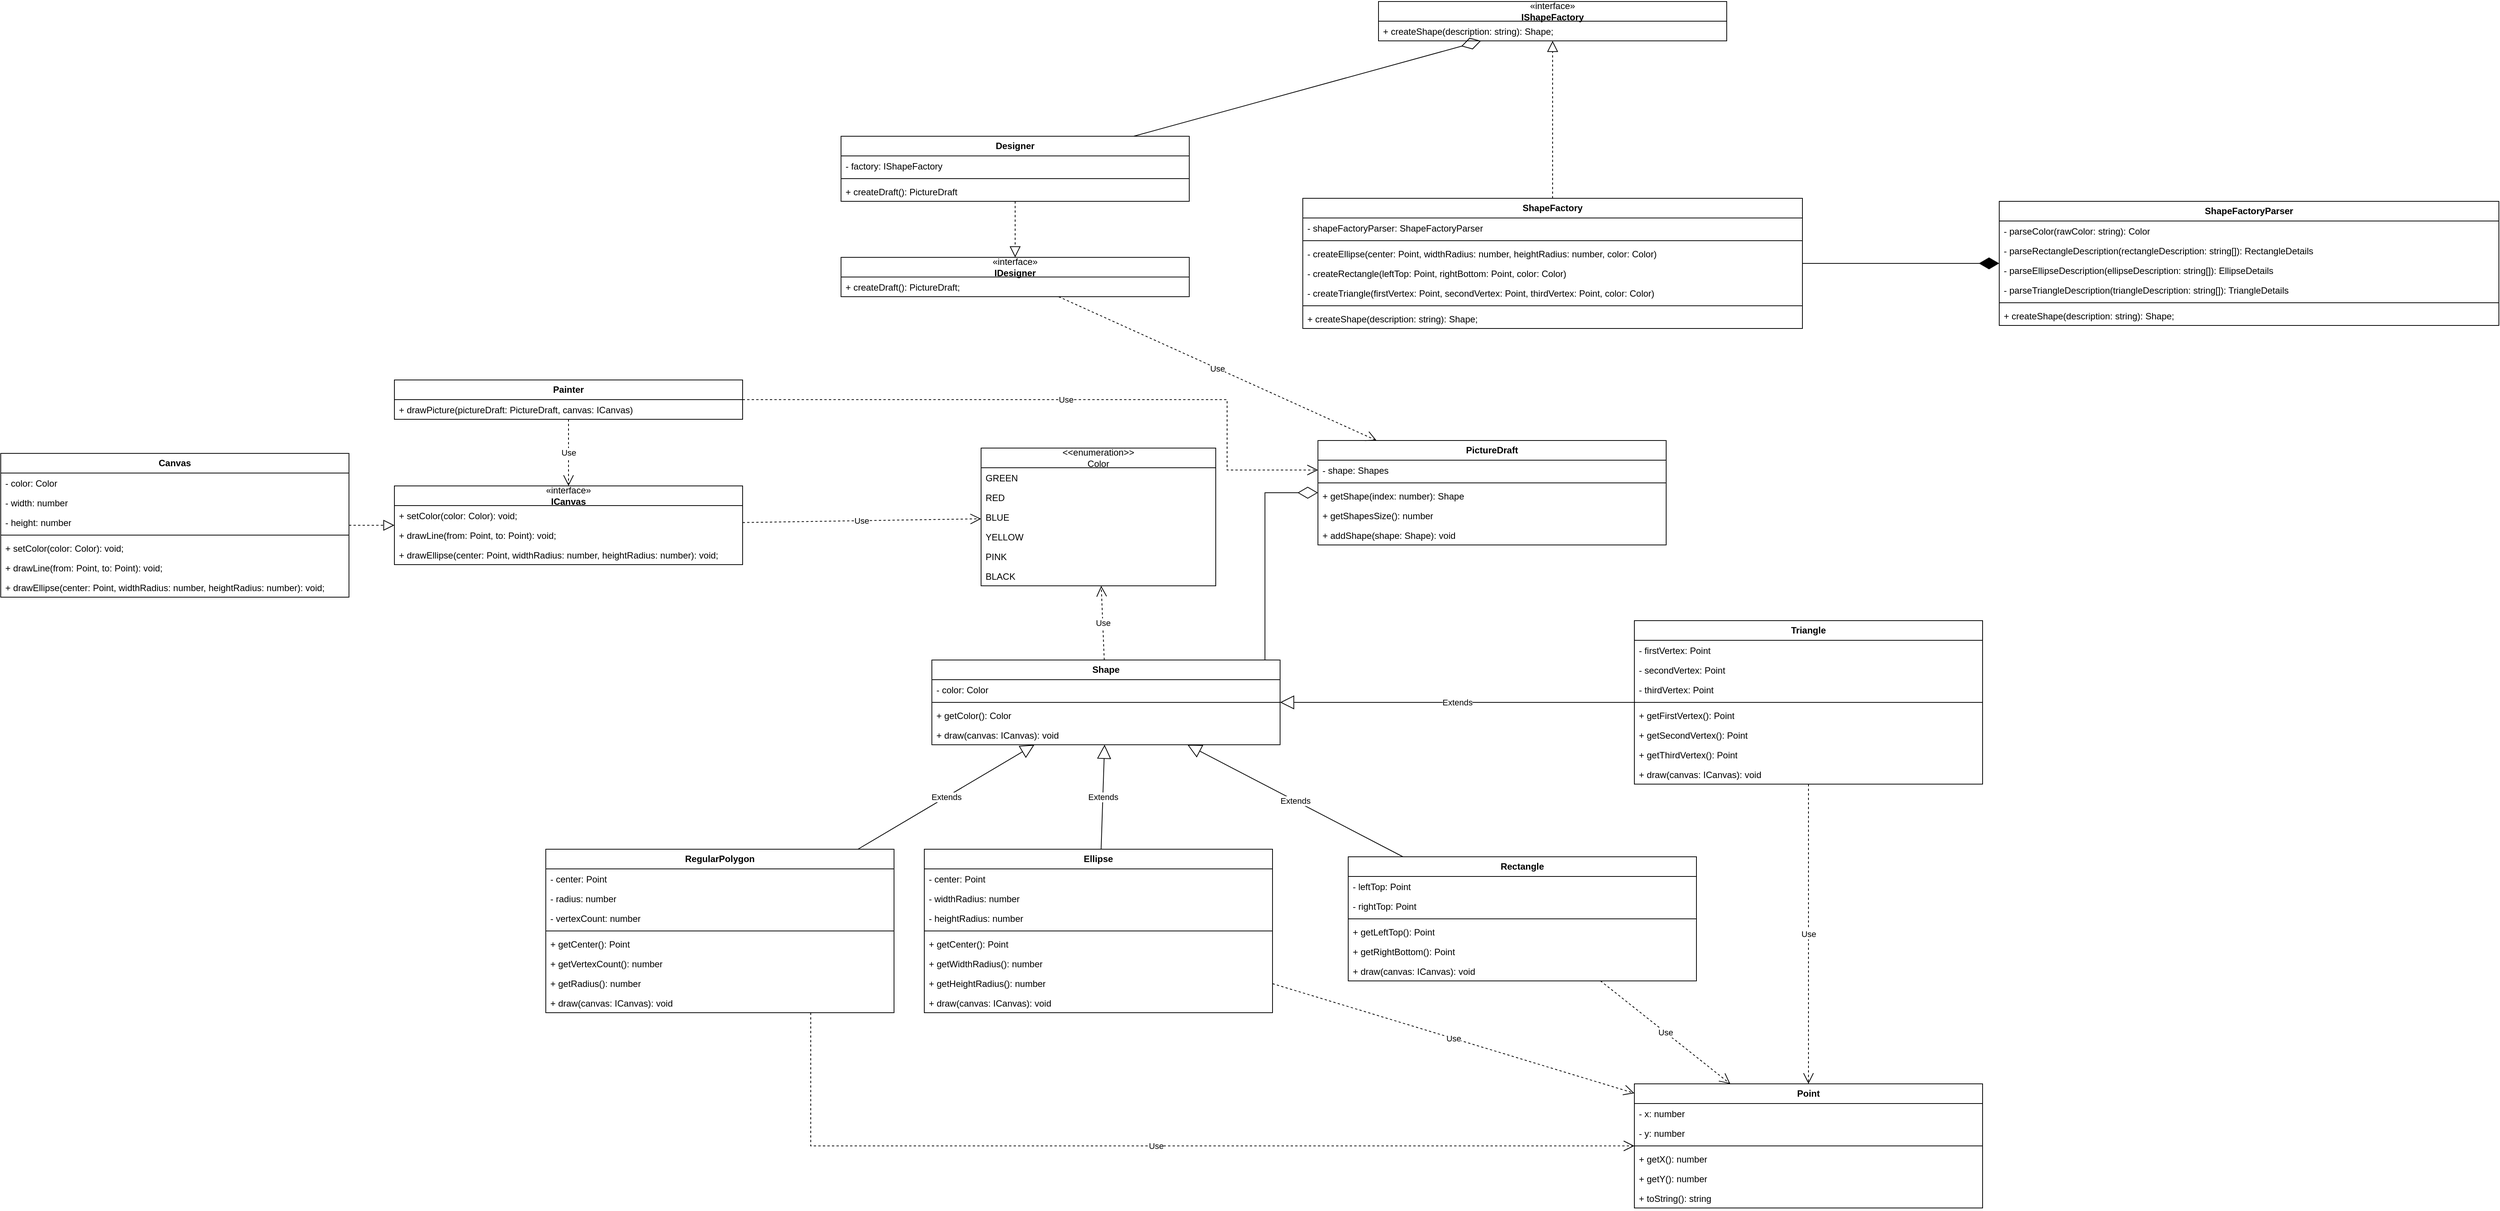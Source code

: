 <mxfile version="22.0.0" type="device">
  <diagram name="Страница — 1" id="6XFKwkACfP0nsWc-dOnw">
    <mxGraphModel dx="4412" dy="3079" grid="1" gridSize="10" guides="1" tooltips="1" connect="1" arrows="1" fold="1" page="1" pageScale="1" pageWidth="827" pageHeight="1169" math="0" shadow="0">
      <root>
        <mxCell id="0" />
        <mxCell id="1" parent="0" />
        <mxCell id="WMNkP3nJ095oJ-5lahyN-6" value="«interface»&lt;br style=&quot;border-color: var(--border-color);&quot;&gt;&lt;b&gt;ICanvas&lt;/b&gt;" style="swimlane;fontStyle=0;childLayout=stackLayout;horizontal=1;startSize=26;fillColor=none;horizontalStack=0;resizeParent=1;resizeParentMax=0;resizeLast=0;collapsible=1;marginBottom=0;whiteSpace=wrap;html=1;" vertex="1" parent="1">
          <mxGeometry x="200" y="330" width="460" height="104" as="geometry" />
        </mxCell>
        <mxCell id="WMNkP3nJ095oJ-5lahyN-7" value="+ setColor(color: Color): void;" style="text;strokeColor=none;fillColor=none;align=left;verticalAlign=top;spacingLeft=4;spacingRight=4;overflow=hidden;rotatable=0;points=[[0,0.5],[1,0.5]];portConstraint=eastwest;whiteSpace=wrap;html=1;" vertex="1" parent="WMNkP3nJ095oJ-5lahyN-6">
          <mxGeometry y="26" width="460" height="26" as="geometry" />
        </mxCell>
        <mxCell id="WMNkP3nJ095oJ-5lahyN-8" value="+ drawLine(from: Point, to: Point): void;" style="text;strokeColor=none;fillColor=none;align=left;verticalAlign=top;spacingLeft=4;spacingRight=4;overflow=hidden;rotatable=0;points=[[0,0.5],[1,0.5]];portConstraint=eastwest;whiteSpace=wrap;html=1;" vertex="1" parent="WMNkP3nJ095oJ-5lahyN-6">
          <mxGeometry y="52" width="460" height="26" as="geometry" />
        </mxCell>
        <mxCell id="WMNkP3nJ095oJ-5lahyN-9" value="+ drawEllipse(center: Point, widthRadius: number, heightRadius: number): void;" style="text;strokeColor=none;fillColor=none;align=left;verticalAlign=top;spacingLeft=4;spacingRight=4;overflow=hidden;rotatable=0;points=[[0,0.5],[1,0.5]];portConstraint=eastwest;whiteSpace=wrap;html=1;" vertex="1" parent="WMNkP3nJ095oJ-5lahyN-6">
          <mxGeometry y="78" width="460" height="26" as="geometry" />
        </mxCell>
        <mxCell id="WMNkP3nJ095oJ-5lahyN-10" value="&lt;b&gt;Canvas&lt;/b&gt;" style="swimlane;fontStyle=0;childLayout=stackLayout;horizontal=1;startSize=26;fillColor=none;horizontalStack=0;resizeParent=1;resizeParentMax=0;resizeLast=0;collapsible=1;marginBottom=0;whiteSpace=wrap;html=1;" vertex="1" parent="1">
          <mxGeometry x="-320" y="287" width="460" height="190" as="geometry" />
        </mxCell>
        <mxCell id="WMNkP3nJ095oJ-5lahyN-11" value="- color: Color" style="text;strokeColor=none;fillColor=none;align=left;verticalAlign=top;spacingLeft=4;spacingRight=4;overflow=hidden;rotatable=0;points=[[0,0.5],[1,0.5]];portConstraint=eastwest;whiteSpace=wrap;html=1;" vertex="1" parent="WMNkP3nJ095oJ-5lahyN-10">
          <mxGeometry y="26" width="460" height="26" as="geometry" />
        </mxCell>
        <mxCell id="WMNkP3nJ095oJ-5lahyN-14" value="- width: number" style="text;strokeColor=none;fillColor=none;align=left;verticalAlign=top;spacingLeft=4;spacingRight=4;overflow=hidden;rotatable=0;points=[[0,0.5],[1,0.5]];portConstraint=eastwest;whiteSpace=wrap;html=1;" vertex="1" parent="WMNkP3nJ095oJ-5lahyN-10">
          <mxGeometry y="52" width="460" height="26" as="geometry" />
        </mxCell>
        <mxCell id="WMNkP3nJ095oJ-5lahyN-15" value="- height: number" style="text;strokeColor=none;fillColor=none;align=left;verticalAlign=top;spacingLeft=4;spacingRight=4;overflow=hidden;rotatable=0;points=[[0,0.5],[1,0.5]];portConstraint=eastwest;whiteSpace=wrap;html=1;" vertex="1" parent="WMNkP3nJ095oJ-5lahyN-10">
          <mxGeometry y="78" width="460" height="26" as="geometry" />
        </mxCell>
        <mxCell id="WMNkP3nJ095oJ-5lahyN-20" value="" style="line;strokeWidth=1;fillColor=none;align=left;verticalAlign=middle;spacingTop=-1;spacingLeft=3;spacingRight=3;rotatable=0;labelPosition=right;points=[];portConstraint=eastwest;strokeColor=inherit;" vertex="1" parent="WMNkP3nJ095oJ-5lahyN-10">
          <mxGeometry y="104" width="460" height="8" as="geometry" />
        </mxCell>
        <mxCell id="WMNkP3nJ095oJ-5lahyN-17" value="+ setColor(color: Color): void;" style="text;strokeColor=none;fillColor=none;align=left;verticalAlign=top;spacingLeft=4;spacingRight=4;overflow=hidden;rotatable=0;points=[[0,0.5],[1,0.5]];portConstraint=eastwest;whiteSpace=wrap;html=1;" vertex="1" parent="WMNkP3nJ095oJ-5lahyN-10">
          <mxGeometry y="112" width="460" height="26" as="geometry" />
        </mxCell>
        <mxCell id="WMNkP3nJ095oJ-5lahyN-18" value="+ drawLine(from: Point, to: Point): void;" style="text;strokeColor=none;fillColor=none;align=left;verticalAlign=top;spacingLeft=4;spacingRight=4;overflow=hidden;rotatable=0;points=[[0,0.5],[1,0.5]];portConstraint=eastwest;whiteSpace=wrap;html=1;" vertex="1" parent="WMNkP3nJ095oJ-5lahyN-10">
          <mxGeometry y="138" width="460" height="26" as="geometry" />
        </mxCell>
        <mxCell id="WMNkP3nJ095oJ-5lahyN-19" value="+ drawEllipse(center: Point, widthRadius: number, heightRadius: number): void;" style="text;strokeColor=none;fillColor=none;align=left;verticalAlign=top;spacingLeft=4;spacingRight=4;overflow=hidden;rotatable=0;points=[[0,0.5],[1,0.5]];portConstraint=eastwest;whiteSpace=wrap;html=1;" vertex="1" parent="WMNkP3nJ095oJ-5lahyN-10">
          <mxGeometry y="164" width="460" height="26" as="geometry" />
        </mxCell>
        <mxCell id="WMNkP3nJ095oJ-5lahyN-16" value="" style="endArrow=block;dashed=1;endFill=0;endSize=12;html=1;rounded=0;" edge="1" parent="1" source="WMNkP3nJ095oJ-5lahyN-10" target="WMNkP3nJ095oJ-5lahyN-6">
          <mxGeometry width="160" relative="1" as="geometry">
            <mxPoint x="330" y="350" as="sourcePoint" />
            <mxPoint x="490" y="350" as="targetPoint" />
          </mxGeometry>
        </mxCell>
        <mxCell id="WMNkP3nJ095oJ-5lahyN-21" value="&lt;b&gt;Point&lt;/b&gt;" style="swimlane;fontStyle=0;childLayout=stackLayout;horizontal=1;startSize=26;fillColor=none;horizontalStack=0;resizeParent=1;resizeParentMax=0;resizeLast=0;collapsible=1;marginBottom=0;whiteSpace=wrap;html=1;" vertex="1" parent="1">
          <mxGeometry x="1838" y="1120" width="460" height="164" as="geometry" />
        </mxCell>
        <mxCell id="WMNkP3nJ095oJ-5lahyN-22" value="- x: number" style="text;strokeColor=none;fillColor=none;align=left;verticalAlign=top;spacingLeft=4;spacingRight=4;overflow=hidden;rotatable=0;points=[[0,0.5],[1,0.5]];portConstraint=eastwest;whiteSpace=wrap;html=1;" vertex="1" parent="WMNkP3nJ095oJ-5lahyN-21">
          <mxGeometry y="26" width="460" height="26" as="geometry" />
        </mxCell>
        <mxCell id="WMNkP3nJ095oJ-5lahyN-23" value="- y: number" style="text;strokeColor=none;fillColor=none;align=left;verticalAlign=top;spacingLeft=4;spacingRight=4;overflow=hidden;rotatable=0;points=[[0,0.5],[1,0.5]];portConstraint=eastwest;whiteSpace=wrap;html=1;" vertex="1" parent="WMNkP3nJ095oJ-5lahyN-21">
          <mxGeometry y="52" width="460" height="26" as="geometry" />
        </mxCell>
        <mxCell id="WMNkP3nJ095oJ-5lahyN-27" value="" style="line;strokeWidth=1;fillColor=none;align=left;verticalAlign=middle;spacingTop=-1;spacingLeft=3;spacingRight=3;rotatable=0;labelPosition=right;points=[];portConstraint=eastwest;strokeColor=inherit;" vertex="1" parent="WMNkP3nJ095oJ-5lahyN-21">
          <mxGeometry y="78" width="460" height="8" as="geometry" />
        </mxCell>
        <mxCell id="WMNkP3nJ095oJ-5lahyN-24" value="+ getX(): number" style="text;strokeColor=none;fillColor=none;align=left;verticalAlign=top;spacingLeft=4;spacingRight=4;overflow=hidden;rotatable=0;points=[[0,0.5],[1,0.5]];portConstraint=eastwest;whiteSpace=wrap;html=1;" vertex="1" parent="WMNkP3nJ095oJ-5lahyN-21">
          <mxGeometry y="86" width="460" height="26" as="geometry" />
        </mxCell>
        <mxCell id="WMNkP3nJ095oJ-5lahyN-25" value="+ getY(): number" style="text;strokeColor=none;fillColor=none;align=left;verticalAlign=top;spacingLeft=4;spacingRight=4;overflow=hidden;rotatable=0;points=[[0,0.5],[1,0.5]];portConstraint=eastwest;whiteSpace=wrap;html=1;" vertex="1" parent="WMNkP3nJ095oJ-5lahyN-21">
          <mxGeometry y="112" width="460" height="26" as="geometry" />
        </mxCell>
        <mxCell id="WMNkP3nJ095oJ-5lahyN-26" value="+ toString(): string" style="text;strokeColor=none;fillColor=none;align=left;verticalAlign=top;spacingLeft=4;spacingRight=4;overflow=hidden;rotatable=0;points=[[0,0.5],[1,0.5]];portConstraint=eastwest;whiteSpace=wrap;html=1;" vertex="1" parent="WMNkP3nJ095oJ-5lahyN-21">
          <mxGeometry y="138" width="460" height="26" as="geometry" />
        </mxCell>
        <mxCell id="WMNkP3nJ095oJ-5lahyN-28" value="&lt;b&gt;Shape&lt;/b&gt;" style="swimlane;fontStyle=0;childLayout=stackLayout;horizontal=1;startSize=26;fillColor=none;horizontalStack=0;resizeParent=1;resizeParentMax=0;resizeLast=0;collapsible=1;marginBottom=0;whiteSpace=wrap;html=1;" vertex="1" parent="1">
          <mxGeometry x="910" y="560" width="460" height="112" as="geometry" />
        </mxCell>
        <mxCell id="WMNkP3nJ095oJ-5lahyN-29" value="- color: Color" style="text;strokeColor=none;fillColor=none;align=left;verticalAlign=top;spacingLeft=4;spacingRight=4;overflow=hidden;rotatable=0;points=[[0,0.5],[1,0.5]];portConstraint=eastwest;whiteSpace=wrap;html=1;" vertex="1" parent="WMNkP3nJ095oJ-5lahyN-28">
          <mxGeometry y="26" width="460" height="26" as="geometry" />
        </mxCell>
        <mxCell id="WMNkP3nJ095oJ-5lahyN-31" value="" style="line;strokeWidth=1;fillColor=none;align=left;verticalAlign=middle;spacingTop=-1;spacingLeft=3;spacingRight=3;rotatable=0;labelPosition=right;points=[];portConstraint=eastwest;strokeColor=inherit;" vertex="1" parent="WMNkP3nJ095oJ-5lahyN-28">
          <mxGeometry y="52" width="460" height="8" as="geometry" />
        </mxCell>
        <mxCell id="WMNkP3nJ095oJ-5lahyN-32" value="+ getColor(): Color" style="text;strokeColor=none;fillColor=none;align=left;verticalAlign=top;spacingLeft=4;spacingRight=4;overflow=hidden;rotatable=0;points=[[0,0.5],[1,0.5]];portConstraint=eastwest;whiteSpace=wrap;html=1;" vertex="1" parent="WMNkP3nJ095oJ-5lahyN-28">
          <mxGeometry y="60" width="460" height="26" as="geometry" />
        </mxCell>
        <mxCell id="WMNkP3nJ095oJ-5lahyN-33" value="+ draw(canvas: ICanvas): void" style="text;strokeColor=none;fillColor=none;align=left;verticalAlign=top;spacingLeft=4;spacingRight=4;overflow=hidden;rotatable=0;points=[[0,0.5],[1,0.5]];portConstraint=eastwest;whiteSpace=wrap;html=1;" vertex="1" parent="WMNkP3nJ095oJ-5lahyN-28">
          <mxGeometry y="86" width="460" height="26" as="geometry" />
        </mxCell>
        <mxCell id="WMNkP3nJ095oJ-5lahyN-36" value="&lt;b&gt;Ellipse&lt;/b&gt;" style="swimlane;fontStyle=0;childLayout=stackLayout;horizontal=1;startSize=26;fillColor=none;horizontalStack=0;resizeParent=1;resizeParentMax=0;resizeLast=0;collapsible=1;marginBottom=0;whiteSpace=wrap;html=1;" vertex="1" parent="1">
          <mxGeometry x="900" y="810" width="460" height="216" as="geometry" />
        </mxCell>
        <mxCell id="WMNkP3nJ095oJ-5lahyN-37" value="- center: Point" style="text;strokeColor=none;fillColor=none;align=left;verticalAlign=top;spacingLeft=4;spacingRight=4;overflow=hidden;rotatable=0;points=[[0,0.5],[1,0.5]];portConstraint=eastwest;whiteSpace=wrap;html=1;" vertex="1" parent="WMNkP3nJ095oJ-5lahyN-36">
          <mxGeometry y="26" width="460" height="26" as="geometry" />
        </mxCell>
        <mxCell id="WMNkP3nJ095oJ-5lahyN-42" value="- widthRadius: number" style="text;strokeColor=none;fillColor=none;align=left;verticalAlign=top;spacingLeft=4;spacingRight=4;overflow=hidden;rotatable=0;points=[[0,0.5],[1,0.5]];portConstraint=eastwest;whiteSpace=wrap;html=1;" vertex="1" parent="WMNkP3nJ095oJ-5lahyN-36">
          <mxGeometry y="52" width="460" height="26" as="geometry" />
        </mxCell>
        <mxCell id="WMNkP3nJ095oJ-5lahyN-43" value="- heightRadius: number" style="text;strokeColor=none;fillColor=none;align=left;verticalAlign=top;spacingLeft=4;spacingRight=4;overflow=hidden;rotatable=0;points=[[0,0.5],[1,0.5]];portConstraint=eastwest;whiteSpace=wrap;html=1;" vertex="1" parent="WMNkP3nJ095oJ-5lahyN-36">
          <mxGeometry y="78" width="460" height="26" as="geometry" />
        </mxCell>
        <mxCell id="WMNkP3nJ095oJ-5lahyN-38" value="" style="line;strokeWidth=1;fillColor=none;align=left;verticalAlign=middle;spacingTop=-1;spacingLeft=3;spacingRight=3;rotatable=0;labelPosition=right;points=[];portConstraint=eastwest;strokeColor=inherit;" vertex="1" parent="WMNkP3nJ095oJ-5lahyN-36">
          <mxGeometry y="104" width="460" height="8" as="geometry" />
        </mxCell>
        <mxCell id="WMNkP3nJ095oJ-5lahyN-39" value="+ getCenter(): Point" style="text;strokeColor=none;fillColor=none;align=left;verticalAlign=top;spacingLeft=4;spacingRight=4;overflow=hidden;rotatable=0;points=[[0,0.5],[1,0.5]];portConstraint=eastwest;whiteSpace=wrap;html=1;" vertex="1" parent="WMNkP3nJ095oJ-5lahyN-36">
          <mxGeometry y="112" width="460" height="26" as="geometry" />
        </mxCell>
        <mxCell id="WMNkP3nJ095oJ-5lahyN-44" value="+ getWidthRadius(): number" style="text;strokeColor=none;fillColor=none;align=left;verticalAlign=top;spacingLeft=4;spacingRight=4;overflow=hidden;rotatable=0;points=[[0,0.5],[1,0.5]];portConstraint=eastwest;whiteSpace=wrap;html=1;" vertex="1" parent="WMNkP3nJ095oJ-5lahyN-36">
          <mxGeometry y="138" width="460" height="26" as="geometry" />
        </mxCell>
        <mxCell id="WMNkP3nJ095oJ-5lahyN-45" value="+ getHeightRadius(): number" style="text;strokeColor=none;fillColor=none;align=left;verticalAlign=top;spacingLeft=4;spacingRight=4;overflow=hidden;rotatable=0;points=[[0,0.5],[1,0.5]];portConstraint=eastwest;whiteSpace=wrap;html=1;" vertex="1" parent="WMNkP3nJ095oJ-5lahyN-36">
          <mxGeometry y="164" width="460" height="26" as="geometry" />
        </mxCell>
        <mxCell id="WMNkP3nJ095oJ-5lahyN-40" value="+ draw(canvas: ICanvas): void" style="text;strokeColor=none;fillColor=none;align=left;verticalAlign=top;spacingLeft=4;spacingRight=4;overflow=hidden;rotatable=0;points=[[0,0.5],[1,0.5]];portConstraint=eastwest;whiteSpace=wrap;html=1;" vertex="1" parent="WMNkP3nJ095oJ-5lahyN-36">
          <mxGeometry y="190" width="460" height="26" as="geometry" />
        </mxCell>
        <mxCell id="WMNkP3nJ095oJ-5lahyN-46" value="&lt;b&gt;Rectangle&lt;/b&gt;" style="swimlane;fontStyle=0;childLayout=stackLayout;horizontal=1;startSize=26;fillColor=none;horizontalStack=0;resizeParent=1;resizeParentMax=0;resizeLast=0;collapsible=1;marginBottom=0;whiteSpace=wrap;html=1;" vertex="1" parent="1">
          <mxGeometry x="1460" y="820" width="460" height="164" as="geometry" />
        </mxCell>
        <mxCell id="WMNkP3nJ095oJ-5lahyN-47" value="- leftTop: Point" style="text;strokeColor=none;fillColor=none;align=left;verticalAlign=top;spacingLeft=4;spacingRight=4;overflow=hidden;rotatable=0;points=[[0,0.5],[1,0.5]];portConstraint=eastwest;whiteSpace=wrap;html=1;" vertex="1" parent="WMNkP3nJ095oJ-5lahyN-46">
          <mxGeometry y="26" width="460" height="26" as="geometry" />
        </mxCell>
        <mxCell id="WMNkP3nJ095oJ-5lahyN-56" value="- rightTop: Point" style="text;strokeColor=none;fillColor=none;align=left;verticalAlign=top;spacingLeft=4;spacingRight=4;overflow=hidden;rotatable=0;points=[[0,0.5],[1,0.5]];portConstraint=eastwest;whiteSpace=wrap;html=1;" vertex="1" parent="WMNkP3nJ095oJ-5lahyN-46">
          <mxGeometry y="52" width="460" height="26" as="geometry" />
        </mxCell>
        <mxCell id="WMNkP3nJ095oJ-5lahyN-50" value="" style="line;strokeWidth=1;fillColor=none;align=left;verticalAlign=middle;spacingTop=-1;spacingLeft=3;spacingRight=3;rotatable=0;labelPosition=right;points=[];portConstraint=eastwest;strokeColor=inherit;" vertex="1" parent="WMNkP3nJ095oJ-5lahyN-46">
          <mxGeometry y="78" width="460" height="8" as="geometry" />
        </mxCell>
        <mxCell id="WMNkP3nJ095oJ-5lahyN-51" value="+ getLeftTop(): Point" style="text;strokeColor=none;fillColor=none;align=left;verticalAlign=top;spacingLeft=4;spacingRight=4;overflow=hidden;rotatable=0;points=[[0,0.5],[1,0.5]];portConstraint=eastwest;whiteSpace=wrap;html=1;" vertex="1" parent="WMNkP3nJ095oJ-5lahyN-46">
          <mxGeometry y="86" width="460" height="26" as="geometry" />
        </mxCell>
        <mxCell id="WMNkP3nJ095oJ-5lahyN-57" value="+ getRightBottom(): Point" style="text;strokeColor=none;fillColor=none;align=left;verticalAlign=top;spacingLeft=4;spacingRight=4;overflow=hidden;rotatable=0;points=[[0,0.5],[1,0.5]];portConstraint=eastwest;whiteSpace=wrap;html=1;" vertex="1" parent="WMNkP3nJ095oJ-5lahyN-46">
          <mxGeometry y="112" width="460" height="26" as="geometry" />
        </mxCell>
        <mxCell id="WMNkP3nJ095oJ-5lahyN-54" value="+ draw(canvas: ICanvas): void" style="text;strokeColor=none;fillColor=none;align=left;verticalAlign=top;spacingLeft=4;spacingRight=4;overflow=hidden;rotatable=0;points=[[0,0.5],[1,0.5]];portConstraint=eastwest;whiteSpace=wrap;html=1;" vertex="1" parent="WMNkP3nJ095oJ-5lahyN-46">
          <mxGeometry y="138" width="460" height="26" as="geometry" />
        </mxCell>
        <mxCell id="WMNkP3nJ095oJ-5lahyN-59" value="&lt;b&gt;Triangle&lt;/b&gt;" style="swimlane;fontStyle=0;childLayout=stackLayout;horizontal=1;startSize=26;fillColor=none;horizontalStack=0;resizeParent=1;resizeParentMax=0;resizeLast=0;collapsible=1;marginBottom=0;whiteSpace=wrap;html=1;" vertex="1" parent="1">
          <mxGeometry x="1838" y="508" width="460" height="216" as="geometry" />
        </mxCell>
        <mxCell id="WMNkP3nJ095oJ-5lahyN-60" value="- firstVertex: Point" style="text;strokeColor=none;fillColor=none;align=left;verticalAlign=top;spacingLeft=4;spacingRight=4;overflow=hidden;rotatable=0;points=[[0,0.5],[1,0.5]];portConstraint=eastwest;whiteSpace=wrap;html=1;" vertex="1" parent="WMNkP3nJ095oJ-5lahyN-59">
          <mxGeometry y="26" width="460" height="26" as="geometry" />
        </mxCell>
        <mxCell id="WMNkP3nJ095oJ-5lahyN-66" value="- secondVertex: Point" style="text;strokeColor=none;fillColor=none;align=left;verticalAlign=top;spacingLeft=4;spacingRight=4;overflow=hidden;rotatable=0;points=[[0,0.5],[1,0.5]];portConstraint=eastwest;whiteSpace=wrap;html=1;" vertex="1" parent="WMNkP3nJ095oJ-5lahyN-59">
          <mxGeometry y="52" width="460" height="26" as="geometry" />
        </mxCell>
        <mxCell id="WMNkP3nJ095oJ-5lahyN-61" value="- thirdVertex: Point" style="text;strokeColor=none;fillColor=none;align=left;verticalAlign=top;spacingLeft=4;spacingRight=4;overflow=hidden;rotatable=0;points=[[0,0.5],[1,0.5]];portConstraint=eastwest;whiteSpace=wrap;html=1;" vertex="1" parent="WMNkP3nJ095oJ-5lahyN-59">
          <mxGeometry y="78" width="460" height="26" as="geometry" />
        </mxCell>
        <mxCell id="WMNkP3nJ095oJ-5lahyN-62" value="" style="line;strokeWidth=1;fillColor=none;align=left;verticalAlign=middle;spacingTop=-1;spacingLeft=3;spacingRight=3;rotatable=0;labelPosition=right;points=[];portConstraint=eastwest;strokeColor=inherit;" vertex="1" parent="WMNkP3nJ095oJ-5lahyN-59">
          <mxGeometry y="104" width="460" height="8" as="geometry" />
        </mxCell>
        <mxCell id="WMNkP3nJ095oJ-5lahyN-63" value="+ getFirstVertex(): Point" style="text;strokeColor=none;fillColor=none;align=left;verticalAlign=top;spacingLeft=4;spacingRight=4;overflow=hidden;rotatable=0;points=[[0,0.5],[1,0.5]];portConstraint=eastwest;whiteSpace=wrap;html=1;" vertex="1" parent="WMNkP3nJ095oJ-5lahyN-59">
          <mxGeometry y="112" width="460" height="26" as="geometry" />
        </mxCell>
        <mxCell id="WMNkP3nJ095oJ-5lahyN-67" value="+ getSecondVertex(): Point" style="text;strokeColor=none;fillColor=none;align=left;verticalAlign=top;spacingLeft=4;spacingRight=4;overflow=hidden;rotatable=0;points=[[0,0.5],[1,0.5]];portConstraint=eastwest;whiteSpace=wrap;html=1;" vertex="1" parent="WMNkP3nJ095oJ-5lahyN-59">
          <mxGeometry y="138" width="460" height="26" as="geometry" />
        </mxCell>
        <mxCell id="WMNkP3nJ095oJ-5lahyN-68" value="+ getThirdVertex(): Point" style="text;strokeColor=none;fillColor=none;align=left;verticalAlign=top;spacingLeft=4;spacingRight=4;overflow=hidden;rotatable=0;points=[[0,0.5],[1,0.5]];portConstraint=eastwest;whiteSpace=wrap;html=1;" vertex="1" parent="WMNkP3nJ095oJ-5lahyN-59">
          <mxGeometry y="164" width="460" height="26" as="geometry" />
        </mxCell>
        <mxCell id="WMNkP3nJ095oJ-5lahyN-65" value="+ draw(canvas: ICanvas): void" style="text;strokeColor=none;fillColor=none;align=left;verticalAlign=top;spacingLeft=4;spacingRight=4;overflow=hidden;rotatable=0;points=[[0,0.5],[1,0.5]];portConstraint=eastwest;whiteSpace=wrap;html=1;" vertex="1" parent="WMNkP3nJ095oJ-5lahyN-59">
          <mxGeometry y="190" width="460" height="26" as="geometry" />
        </mxCell>
        <mxCell id="WMNkP3nJ095oJ-5lahyN-69" value="Extends" style="endArrow=block;endSize=16;endFill=0;html=1;rounded=0;" edge="1" parent="1" source="WMNkP3nJ095oJ-5lahyN-36" target="WMNkP3nJ095oJ-5lahyN-28">
          <mxGeometry width="160" relative="1" as="geometry">
            <mxPoint x="1490" y="890" as="sourcePoint" />
            <mxPoint x="1650" y="890" as="targetPoint" />
          </mxGeometry>
        </mxCell>
        <mxCell id="WMNkP3nJ095oJ-5lahyN-70" value="Extends" style="endArrow=block;endSize=16;endFill=0;html=1;rounded=0;" edge="1" parent="1" source="WMNkP3nJ095oJ-5lahyN-46" target="WMNkP3nJ095oJ-5lahyN-28">
          <mxGeometry width="160" relative="1" as="geometry">
            <mxPoint x="1490" y="890" as="sourcePoint" />
            <mxPoint x="1650" y="890" as="targetPoint" />
          </mxGeometry>
        </mxCell>
        <mxCell id="WMNkP3nJ095oJ-5lahyN-71" value="Extends" style="endArrow=block;endSize=16;endFill=0;html=1;rounded=0;" edge="1" parent="1" source="WMNkP3nJ095oJ-5lahyN-59" target="WMNkP3nJ095oJ-5lahyN-28">
          <mxGeometry width="160" relative="1" as="geometry">
            <mxPoint x="1542" y="830" as="sourcePoint" />
            <mxPoint x="1258" y="682" as="targetPoint" />
          </mxGeometry>
        </mxCell>
        <mxCell id="WMNkP3nJ095oJ-5lahyN-72" value="Use" style="endArrow=open;endSize=12;dashed=1;html=1;rounded=0;" edge="1" parent="1" source="WMNkP3nJ095oJ-5lahyN-36" target="WMNkP3nJ095oJ-5lahyN-21">
          <mxGeometry width="160" relative="1" as="geometry">
            <mxPoint x="2110" y="518" as="sourcePoint" />
            <mxPoint x="2230" y="513" as="targetPoint" />
          </mxGeometry>
        </mxCell>
        <mxCell id="WMNkP3nJ095oJ-5lahyN-73" value="Use" style="endArrow=open;endSize=12;dashed=1;html=1;rounded=0;" edge="1" parent="1" source="WMNkP3nJ095oJ-5lahyN-46" target="WMNkP3nJ095oJ-5lahyN-21">
          <mxGeometry width="160" relative="1" as="geometry">
            <mxPoint x="910" y="828" as="sourcePoint" />
            <mxPoint x="648" y="714" as="targetPoint" />
          </mxGeometry>
        </mxCell>
        <mxCell id="WMNkP3nJ095oJ-5lahyN-74" value="Use" style="endArrow=open;endSize=12;dashed=1;html=1;rounded=0;" edge="1" parent="1" source="WMNkP3nJ095oJ-5lahyN-59" target="WMNkP3nJ095oJ-5lahyN-21">
          <mxGeometry width="160" relative="1" as="geometry">
            <mxPoint x="1803" y="994" as="sourcePoint" />
            <mxPoint x="1975" y="1130" as="targetPoint" />
          </mxGeometry>
        </mxCell>
        <mxCell id="WMNkP3nJ095oJ-5lahyN-75" value="&lt;b&gt;RegularPolygon&lt;/b&gt;" style="swimlane;fontStyle=0;childLayout=stackLayout;horizontal=1;startSize=26;fillColor=none;horizontalStack=0;resizeParent=1;resizeParentMax=0;resizeLast=0;collapsible=1;marginBottom=0;whiteSpace=wrap;html=1;" vertex="1" parent="1">
          <mxGeometry x="400" y="810" width="460" height="216" as="geometry" />
        </mxCell>
        <mxCell id="WMNkP3nJ095oJ-5lahyN-76" value="- center: Point" style="text;strokeColor=none;fillColor=none;align=left;verticalAlign=top;spacingLeft=4;spacingRight=4;overflow=hidden;rotatable=0;points=[[0,0.5],[1,0.5]];portConstraint=eastwest;whiteSpace=wrap;html=1;" vertex="1" parent="WMNkP3nJ095oJ-5lahyN-75">
          <mxGeometry y="26" width="460" height="26" as="geometry" />
        </mxCell>
        <mxCell id="WMNkP3nJ095oJ-5lahyN-77" value="- radius: number" style="text;strokeColor=none;fillColor=none;align=left;verticalAlign=top;spacingLeft=4;spacingRight=4;overflow=hidden;rotatable=0;points=[[0,0.5],[1,0.5]];portConstraint=eastwest;whiteSpace=wrap;html=1;" vertex="1" parent="WMNkP3nJ095oJ-5lahyN-75">
          <mxGeometry y="52" width="460" height="26" as="geometry" />
        </mxCell>
        <mxCell id="WMNkP3nJ095oJ-5lahyN-78" value="- vertexCount: number" style="text;strokeColor=none;fillColor=none;align=left;verticalAlign=top;spacingLeft=4;spacingRight=4;overflow=hidden;rotatable=0;points=[[0,0.5],[1,0.5]];portConstraint=eastwest;whiteSpace=wrap;html=1;" vertex="1" parent="WMNkP3nJ095oJ-5lahyN-75">
          <mxGeometry y="78" width="460" height="26" as="geometry" />
        </mxCell>
        <mxCell id="WMNkP3nJ095oJ-5lahyN-79" value="" style="line;strokeWidth=1;fillColor=none;align=left;verticalAlign=middle;spacingTop=-1;spacingLeft=3;spacingRight=3;rotatable=0;labelPosition=right;points=[];portConstraint=eastwest;strokeColor=inherit;" vertex="1" parent="WMNkP3nJ095oJ-5lahyN-75">
          <mxGeometry y="104" width="460" height="8" as="geometry" />
        </mxCell>
        <mxCell id="WMNkP3nJ095oJ-5lahyN-80" value="+ getCenter(): Point" style="text;strokeColor=none;fillColor=none;align=left;verticalAlign=top;spacingLeft=4;spacingRight=4;overflow=hidden;rotatable=0;points=[[0,0.5],[1,0.5]];portConstraint=eastwest;whiteSpace=wrap;html=1;" vertex="1" parent="WMNkP3nJ095oJ-5lahyN-75">
          <mxGeometry y="112" width="460" height="26" as="geometry" />
        </mxCell>
        <mxCell id="WMNkP3nJ095oJ-5lahyN-81" value="+ getVertexCount(): number" style="text;strokeColor=none;fillColor=none;align=left;verticalAlign=top;spacingLeft=4;spacingRight=4;overflow=hidden;rotatable=0;points=[[0,0.5],[1,0.5]];portConstraint=eastwest;whiteSpace=wrap;html=1;" vertex="1" parent="WMNkP3nJ095oJ-5lahyN-75">
          <mxGeometry y="138" width="460" height="26" as="geometry" />
        </mxCell>
        <mxCell id="WMNkP3nJ095oJ-5lahyN-82" value="+ getRadius(): number" style="text;strokeColor=none;fillColor=none;align=left;verticalAlign=top;spacingLeft=4;spacingRight=4;overflow=hidden;rotatable=0;points=[[0,0.5],[1,0.5]];portConstraint=eastwest;whiteSpace=wrap;html=1;" vertex="1" parent="WMNkP3nJ095oJ-5lahyN-75">
          <mxGeometry y="164" width="460" height="26" as="geometry" />
        </mxCell>
        <mxCell id="WMNkP3nJ095oJ-5lahyN-83" value="+ draw(canvas: ICanvas): void" style="text;strokeColor=none;fillColor=none;align=left;verticalAlign=top;spacingLeft=4;spacingRight=4;overflow=hidden;rotatable=0;points=[[0,0.5],[1,0.5]];portConstraint=eastwest;whiteSpace=wrap;html=1;" vertex="1" parent="WMNkP3nJ095oJ-5lahyN-75">
          <mxGeometry y="190" width="460" height="26" as="geometry" />
        </mxCell>
        <mxCell id="WMNkP3nJ095oJ-5lahyN-84" value="Use" style="endArrow=open;endSize=12;dashed=1;html=1;rounded=0;edgeStyle=elbowEdgeStyle;" edge="1" parent="1" source="WMNkP3nJ095oJ-5lahyN-75" target="WMNkP3nJ095oJ-5lahyN-21">
          <mxGeometry width="160" relative="1" as="geometry">
            <mxPoint x="1370" y="998" as="sourcePoint" />
            <mxPoint x="1848" y="1142" as="targetPoint" />
            <Array as="points">
              <mxPoint x="750" y="1202" />
            </Array>
          </mxGeometry>
        </mxCell>
        <mxCell id="WMNkP3nJ095oJ-5lahyN-85" value="Extends" style="endArrow=block;endSize=16;endFill=0;html=1;rounded=0;" edge="1" parent="1" source="WMNkP3nJ095oJ-5lahyN-75" target="WMNkP3nJ095oJ-5lahyN-28">
          <mxGeometry width="160" relative="1" as="geometry">
            <mxPoint x="1144" y="820" as="sourcePoint" />
            <mxPoint x="1148" y="682" as="targetPoint" />
          </mxGeometry>
        </mxCell>
        <mxCell id="WMNkP3nJ095oJ-5lahyN-92" value="&amp;lt;&amp;lt;enumeration&amp;gt;&amp;gt;&lt;br&gt;Color" style="swimlane;fontStyle=0;childLayout=stackLayout;horizontal=1;startSize=26;fillColor=none;horizontalStack=0;resizeParent=1;resizeParentMax=0;resizeLast=0;collapsible=1;marginBottom=0;whiteSpace=wrap;html=1;" vertex="1" parent="1">
          <mxGeometry x="975" y="280" width="310" height="182" as="geometry" />
        </mxCell>
        <mxCell id="WMNkP3nJ095oJ-5lahyN-93" value="GREEN" style="text;strokeColor=none;fillColor=none;align=left;verticalAlign=top;spacingLeft=4;spacingRight=4;overflow=hidden;rotatable=0;points=[[0,0.5],[1,0.5]];portConstraint=eastwest;whiteSpace=wrap;html=1;" vertex="1" parent="WMNkP3nJ095oJ-5lahyN-92">
          <mxGeometry y="26" width="310" height="26" as="geometry" />
        </mxCell>
        <mxCell id="WMNkP3nJ095oJ-5lahyN-95" value="RED" style="text;strokeColor=none;fillColor=none;align=left;verticalAlign=top;spacingLeft=4;spacingRight=4;overflow=hidden;rotatable=0;points=[[0,0.5],[1,0.5]];portConstraint=eastwest;whiteSpace=wrap;html=1;" vertex="1" parent="WMNkP3nJ095oJ-5lahyN-92">
          <mxGeometry y="52" width="310" height="26" as="geometry" />
        </mxCell>
        <mxCell id="WMNkP3nJ095oJ-5lahyN-96" value="BLUE" style="text;strokeColor=none;fillColor=none;align=left;verticalAlign=top;spacingLeft=4;spacingRight=4;overflow=hidden;rotatable=0;points=[[0,0.5],[1,0.5]];portConstraint=eastwest;whiteSpace=wrap;html=1;" vertex="1" parent="WMNkP3nJ095oJ-5lahyN-92">
          <mxGeometry y="78" width="310" height="26" as="geometry" />
        </mxCell>
        <mxCell id="WMNkP3nJ095oJ-5lahyN-97" value="YELLOW" style="text;strokeColor=none;fillColor=none;align=left;verticalAlign=top;spacingLeft=4;spacingRight=4;overflow=hidden;rotatable=0;points=[[0,0.5],[1,0.5]];portConstraint=eastwest;whiteSpace=wrap;html=1;" vertex="1" parent="WMNkP3nJ095oJ-5lahyN-92">
          <mxGeometry y="104" width="310" height="26" as="geometry" />
        </mxCell>
        <mxCell id="WMNkP3nJ095oJ-5lahyN-98" value="PINK" style="text;strokeColor=none;fillColor=none;align=left;verticalAlign=top;spacingLeft=4;spacingRight=4;overflow=hidden;rotatable=0;points=[[0,0.5],[1,0.5]];portConstraint=eastwest;whiteSpace=wrap;html=1;" vertex="1" parent="WMNkP3nJ095oJ-5lahyN-92">
          <mxGeometry y="130" width="310" height="26" as="geometry" />
        </mxCell>
        <mxCell id="WMNkP3nJ095oJ-5lahyN-99" value="BLACK" style="text;strokeColor=none;fillColor=none;align=left;verticalAlign=top;spacingLeft=4;spacingRight=4;overflow=hidden;rotatable=0;points=[[0,0.5],[1,0.5]];portConstraint=eastwest;whiteSpace=wrap;html=1;" vertex="1" parent="WMNkP3nJ095oJ-5lahyN-92">
          <mxGeometry y="156" width="310" height="26" as="geometry" />
        </mxCell>
        <mxCell id="WMNkP3nJ095oJ-5lahyN-100" value="Use" style="endArrow=open;endSize=12;dashed=1;html=1;rounded=0;" edge="1" parent="1" source="WMNkP3nJ095oJ-5lahyN-28" target="WMNkP3nJ095oJ-5lahyN-92">
          <mxGeometry width="160" relative="1" as="geometry">
            <mxPoint x="1803" y="994" as="sourcePoint" />
            <mxPoint x="1975" y="1130" as="targetPoint" />
          </mxGeometry>
        </mxCell>
        <mxCell id="WMNkP3nJ095oJ-5lahyN-101" value="Use" style="endArrow=open;endSize=12;dashed=1;html=1;rounded=0;" edge="1" parent="1" source="WMNkP3nJ095oJ-5lahyN-6" target="WMNkP3nJ095oJ-5lahyN-92">
          <mxGeometry width="160" relative="1" as="geometry">
            <mxPoint x="1125" y="570" as="sourcePoint" />
            <mxPoint x="1076" y="462" as="targetPoint" />
          </mxGeometry>
        </mxCell>
        <mxCell id="WMNkP3nJ095oJ-5lahyN-103" value="&lt;b&gt;PictureDraft&lt;/b&gt;" style="swimlane;fontStyle=0;childLayout=stackLayout;horizontal=1;startSize=26;fillColor=none;horizontalStack=0;resizeParent=1;resizeParentMax=0;resizeLast=0;collapsible=1;marginBottom=0;whiteSpace=wrap;html=1;" vertex="1" parent="1">
          <mxGeometry x="1420" y="270" width="460" height="138" as="geometry" />
        </mxCell>
        <mxCell id="WMNkP3nJ095oJ-5lahyN-104" value="- shape: Shapes" style="text;strokeColor=none;fillColor=none;align=left;verticalAlign=top;spacingLeft=4;spacingRight=4;overflow=hidden;rotatable=0;points=[[0,0.5],[1,0.5]];portConstraint=eastwest;whiteSpace=wrap;html=1;" vertex="1" parent="WMNkP3nJ095oJ-5lahyN-103">
          <mxGeometry y="26" width="460" height="26" as="geometry" />
        </mxCell>
        <mxCell id="WMNkP3nJ095oJ-5lahyN-105" value="" style="line;strokeWidth=1;fillColor=none;align=left;verticalAlign=middle;spacingTop=-1;spacingLeft=3;spacingRight=3;rotatable=0;labelPosition=right;points=[];portConstraint=eastwest;strokeColor=inherit;" vertex="1" parent="WMNkP3nJ095oJ-5lahyN-103">
          <mxGeometry y="52" width="460" height="8" as="geometry" />
        </mxCell>
        <mxCell id="WMNkP3nJ095oJ-5lahyN-106" value="+ getShape(index: number): Shape" style="text;strokeColor=none;fillColor=none;align=left;verticalAlign=top;spacingLeft=4;spacingRight=4;overflow=hidden;rotatable=0;points=[[0,0.5],[1,0.5]];portConstraint=eastwest;whiteSpace=wrap;html=1;" vertex="1" parent="WMNkP3nJ095oJ-5lahyN-103">
          <mxGeometry y="60" width="460" height="26" as="geometry" />
        </mxCell>
        <mxCell id="WMNkP3nJ095oJ-5lahyN-108" value="+ getShapesSize(): number" style="text;strokeColor=none;fillColor=none;align=left;verticalAlign=top;spacingLeft=4;spacingRight=4;overflow=hidden;rotatable=0;points=[[0,0.5],[1,0.5]];portConstraint=eastwest;whiteSpace=wrap;html=1;" vertex="1" parent="WMNkP3nJ095oJ-5lahyN-103">
          <mxGeometry y="86" width="460" height="26" as="geometry" />
        </mxCell>
        <mxCell id="WMNkP3nJ095oJ-5lahyN-107" value="+ addShape(shape: Shape): void" style="text;strokeColor=none;fillColor=none;align=left;verticalAlign=top;spacingLeft=4;spacingRight=4;overflow=hidden;rotatable=0;points=[[0,0.5],[1,0.5]];portConstraint=eastwest;whiteSpace=wrap;html=1;" vertex="1" parent="WMNkP3nJ095oJ-5lahyN-103">
          <mxGeometry y="112" width="460" height="26" as="geometry" />
        </mxCell>
        <mxCell id="WMNkP3nJ095oJ-5lahyN-109" value="" style="endArrow=diamondThin;endFill=0;endSize=24;html=1;rounded=0;edgeStyle=elbowEdgeStyle;" edge="1" parent="1" source="WMNkP3nJ095oJ-5lahyN-28" target="WMNkP3nJ095oJ-5lahyN-103">
          <mxGeometry width="160" relative="1" as="geometry">
            <mxPoint x="1390" y="260" as="sourcePoint" />
            <mxPoint x="1550" y="260" as="targetPoint" />
            <Array as="points">
              <mxPoint x="1350" y="480" />
            </Array>
          </mxGeometry>
        </mxCell>
        <mxCell id="WMNkP3nJ095oJ-5lahyN-110" value="«interface»&lt;br style=&quot;border-color: var(--border-color);&quot;&gt;&lt;b&gt;IShapeFactory&lt;/b&gt;" style="swimlane;fontStyle=0;childLayout=stackLayout;horizontal=1;startSize=26;fillColor=none;horizontalStack=0;resizeParent=1;resizeParentMax=0;resizeLast=0;collapsible=1;marginBottom=0;whiteSpace=wrap;html=1;" vertex="1" parent="1">
          <mxGeometry x="1500" y="-310" width="460" height="52" as="geometry" />
        </mxCell>
        <mxCell id="WMNkP3nJ095oJ-5lahyN-111" value="+&amp;nbsp;createShape(description: string): Shape;" style="text;strokeColor=none;fillColor=none;align=left;verticalAlign=top;spacingLeft=4;spacingRight=4;overflow=hidden;rotatable=0;points=[[0,0.5],[1,0.5]];portConstraint=eastwest;whiteSpace=wrap;html=1;" vertex="1" parent="WMNkP3nJ095oJ-5lahyN-110">
          <mxGeometry y="26" width="460" height="26" as="geometry" />
        </mxCell>
        <mxCell id="WMNkP3nJ095oJ-5lahyN-114" value="&lt;b&gt;ShapeFactory&lt;/b&gt;" style="swimlane;fontStyle=0;childLayout=stackLayout;horizontal=1;startSize=26;fillColor=none;horizontalStack=0;resizeParent=1;resizeParentMax=0;resizeLast=0;collapsible=1;marginBottom=0;whiteSpace=wrap;html=1;" vertex="1" parent="1">
          <mxGeometry x="1400" y="-50" width="660" height="172" as="geometry" />
        </mxCell>
        <mxCell id="WMNkP3nJ095oJ-5lahyN-123" value="-&amp;nbsp;shapeFactoryParser: ShapeFactoryParser" style="text;strokeColor=none;fillColor=none;align=left;verticalAlign=top;spacingLeft=4;spacingRight=4;overflow=hidden;rotatable=0;points=[[0,0.5],[1,0.5]];portConstraint=eastwest;whiteSpace=wrap;html=1;" vertex="1" parent="WMNkP3nJ095oJ-5lahyN-114">
          <mxGeometry y="26" width="660" height="26" as="geometry" />
        </mxCell>
        <mxCell id="WMNkP3nJ095oJ-5lahyN-124" value="" style="line;strokeWidth=1;fillColor=none;align=left;verticalAlign=middle;spacingTop=-1;spacingLeft=3;spacingRight=3;rotatable=0;labelPosition=right;points=[];portConstraint=eastwest;strokeColor=inherit;" vertex="1" parent="WMNkP3nJ095oJ-5lahyN-114">
          <mxGeometry y="52" width="660" height="8" as="geometry" />
        </mxCell>
        <mxCell id="WMNkP3nJ095oJ-5lahyN-115" value="- createEllipse(center: Point, widthRadius: number, heightRadius: number, color: Color)" style="text;strokeColor=none;fillColor=none;align=left;verticalAlign=top;spacingLeft=4;spacingRight=4;overflow=hidden;rotatable=0;points=[[0,0.5],[1,0.5]];portConstraint=eastwest;whiteSpace=wrap;html=1;" vertex="1" parent="WMNkP3nJ095oJ-5lahyN-114">
          <mxGeometry y="60" width="660" height="26" as="geometry" />
        </mxCell>
        <mxCell id="WMNkP3nJ095oJ-5lahyN-116" value="- createRectangle(leftTop: Point, rightBottom: Point, color: Color)" style="text;strokeColor=none;fillColor=none;align=left;verticalAlign=top;spacingLeft=4;spacingRight=4;overflow=hidden;rotatable=0;points=[[0,0.5],[1,0.5]];portConstraint=eastwest;whiteSpace=wrap;html=1;" vertex="1" parent="WMNkP3nJ095oJ-5lahyN-114">
          <mxGeometry y="86" width="660" height="26" as="geometry" />
        </mxCell>
        <mxCell id="WMNkP3nJ095oJ-5lahyN-122" value="- createTriangle(firstVertex: Point, secondVertex: Point, thirdVertex: Point, color: Color)" style="text;strokeColor=none;fillColor=none;align=left;verticalAlign=top;spacingLeft=4;spacingRight=4;overflow=hidden;rotatable=0;points=[[0,0.5],[1,0.5]];portConstraint=eastwest;whiteSpace=wrap;html=1;" vertex="1" parent="WMNkP3nJ095oJ-5lahyN-114">
          <mxGeometry y="112" width="660" height="26" as="geometry" />
        </mxCell>
        <mxCell id="WMNkP3nJ095oJ-5lahyN-118" value="" style="line;strokeWidth=1;fillColor=none;align=left;verticalAlign=middle;spacingTop=-1;spacingLeft=3;spacingRight=3;rotatable=0;labelPosition=right;points=[];portConstraint=eastwest;strokeColor=inherit;" vertex="1" parent="WMNkP3nJ095oJ-5lahyN-114">
          <mxGeometry y="138" width="660" height="8" as="geometry" />
        </mxCell>
        <mxCell id="WMNkP3nJ095oJ-5lahyN-119" value="+ createShape(description: string): Shape;" style="text;strokeColor=none;fillColor=none;align=left;verticalAlign=top;spacingLeft=4;spacingRight=4;overflow=hidden;rotatable=0;points=[[0,0.5],[1,0.5]];portConstraint=eastwest;whiteSpace=wrap;html=1;" vertex="1" parent="WMNkP3nJ095oJ-5lahyN-114">
          <mxGeometry y="146" width="660" height="26" as="geometry" />
        </mxCell>
        <mxCell id="WMNkP3nJ095oJ-5lahyN-132" value="&lt;b&gt;ShapeFactoryParser&lt;/b&gt;" style="swimlane;fontStyle=0;childLayout=stackLayout;horizontal=1;startSize=26;fillColor=none;horizontalStack=0;resizeParent=1;resizeParentMax=0;resizeLast=0;collapsible=1;marginBottom=0;whiteSpace=wrap;html=1;" vertex="1" parent="1">
          <mxGeometry x="2320" y="-46" width="660" height="164" as="geometry" />
        </mxCell>
        <mxCell id="WMNkP3nJ095oJ-5lahyN-135" value="- parseColor(rawColor: string): Color" style="text;strokeColor=none;fillColor=none;align=left;verticalAlign=top;spacingLeft=4;spacingRight=4;overflow=hidden;rotatable=0;points=[[0,0.5],[1,0.5]];portConstraint=eastwest;whiteSpace=wrap;html=1;" vertex="1" parent="WMNkP3nJ095oJ-5lahyN-132">
          <mxGeometry y="26" width="660" height="26" as="geometry" />
        </mxCell>
        <mxCell id="WMNkP3nJ095oJ-5lahyN-136" value="- parseRectangleDescription(&lt;span style=&quot;background-color: initial;&quot;&gt;rectangleDescription: string[]&lt;/span&gt;&lt;span style=&quot;background-color: initial;&quot;&gt;): RectangleDetails&lt;/span&gt;" style="text;strokeColor=none;fillColor=none;align=left;verticalAlign=top;spacingLeft=4;spacingRight=4;overflow=hidden;rotatable=0;points=[[0,0.5],[1,0.5]];portConstraint=eastwest;whiteSpace=wrap;html=1;" vertex="1" parent="WMNkP3nJ095oJ-5lahyN-132">
          <mxGeometry y="52" width="660" height="26" as="geometry" />
        </mxCell>
        <mxCell id="WMNkP3nJ095oJ-5lahyN-137" value="-&amp;nbsp;parseEllipseDescription(&lt;span style=&quot;background-color: initial;&quot;&gt;ellipseDescription: string[]&lt;/span&gt;&lt;span style=&quot;background-color: initial;&quot;&gt;): EllipseDetails&lt;/span&gt;" style="text;strokeColor=none;fillColor=none;align=left;verticalAlign=top;spacingLeft=4;spacingRight=4;overflow=hidden;rotatable=0;points=[[0,0.5],[1,0.5]];portConstraint=eastwest;whiteSpace=wrap;html=1;" vertex="1" parent="WMNkP3nJ095oJ-5lahyN-132">
          <mxGeometry y="78" width="660" height="26" as="geometry" />
        </mxCell>
        <mxCell id="WMNkP3nJ095oJ-5lahyN-140" value="-&amp;nbsp;parseTriangleDescription(&lt;span style=&quot;background-color: initial;&quot;&gt;triangleDescription: string[]&lt;/span&gt;&lt;span style=&quot;background-color: initial;&quot;&gt;): TriangleDetails&lt;/span&gt;" style="text;strokeColor=none;fillColor=none;align=left;verticalAlign=top;spacingLeft=4;spacingRight=4;overflow=hidden;rotatable=0;points=[[0,0.5],[1,0.5]];portConstraint=eastwest;whiteSpace=wrap;html=1;" vertex="1" parent="WMNkP3nJ095oJ-5lahyN-132">
          <mxGeometry y="104" width="660" height="26" as="geometry" />
        </mxCell>
        <mxCell id="WMNkP3nJ095oJ-5lahyN-138" value="" style="line;strokeWidth=1;fillColor=none;align=left;verticalAlign=middle;spacingTop=-1;spacingLeft=3;spacingRight=3;rotatable=0;labelPosition=right;points=[];portConstraint=eastwest;strokeColor=inherit;" vertex="1" parent="WMNkP3nJ095oJ-5lahyN-132">
          <mxGeometry y="130" width="660" height="8" as="geometry" />
        </mxCell>
        <mxCell id="WMNkP3nJ095oJ-5lahyN-139" value="+ createShape(description: string): Shape;" style="text;strokeColor=none;fillColor=none;align=left;verticalAlign=top;spacingLeft=4;spacingRight=4;overflow=hidden;rotatable=0;points=[[0,0.5],[1,0.5]];portConstraint=eastwest;whiteSpace=wrap;html=1;" vertex="1" parent="WMNkP3nJ095oJ-5lahyN-132">
          <mxGeometry y="138" width="660" height="26" as="geometry" />
        </mxCell>
        <mxCell id="WMNkP3nJ095oJ-5lahyN-141" value="" style="endArrow=diamondThin;endFill=1;endSize=24;html=1;rounded=0;" edge="1" parent="1" source="WMNkP3nJ095oJ-5lahyN-114" target="WMNkP3nJ095oJ-5lahyN-132">
          <mxGeometry width="160" relative="1" as="geometry">
            <mxPoint x="1990" y="-30" as="sourcePoint" />
            <mxPoint x="2150" y="-30" as="targetPoint" />
          </mxGeometry>
        </mxCell>
        <mxCell id="WMNkP3nJ095oJ-5lahyN-144" value="" style="endArrow=block;dashed=1;endFill=0;endSize=12;html=1;rounded=0;" edge="1" parent="1" source="WMNkP3nJ095oJ-5lahyN-114" target="WMNkP3nJ095oJ-5lahyN-110">
          <mxGeometry width="160" relative="1" as="geometry">
            <mxPoint x="1430" y="-20" as="sourcePoint" />
            <mxPoint x="1590" y="-20" as="targetPoint" />
          </mxGeometry>
        </mxCell>
        <mxCell id="WMNkP3nJ095oJ-5lahyN-154" value="«interface»&lt;br style=&quot;border-color: var(--border-color);&quot;&gt;&lt;b&gt;IDesigner&lt;/b&gt;" style="swimlane;fontStyle=0;childLayout=stackLayout;horizontal=1;startSize=26;fillColor=none;horizontalStack=0;resizeParent=1;resizeParentMax=0;resizeLast=0;collapsible=1;marginBottom=0;whiteSpace=wrap;html=1;" vertex="1" parent="1">
          <mxGeometry x="790" y="28" width="460" height="52" as="geometry" />
        </mxCell>
        <mxCell id="WMNkP3nJ095oJ-5lahyN-155" value="+ createDraft(): PictureDraft;" style="text;strokeColor=none;fillColor=none;align=left;verticalAlign=top;spacingLeft=4;spacingRight=4;overflow=hidden;rotatable=0;points=[[0,0.5],[1,0.5]];portConstraint=eastwest;whiteSpace=wrap;html=1;" vertex="1" parent="WMNkP3nJ095oJ-5lahyN-154">
          <mxGeometry y="26" width="460" height="26" as="geometry" />
        </mxCell>
        <mxCell id="WMNkP3nJ095oJ-5lahyN-156" value="&lt;b&gt;Designer&lt;/b&gt;" style="swimlane;fontStyle=0;childLayout=stackLayout;horizontal=1;startSize=26;fillColor=none;horizontalStack=0;resizeParent=1;resizeParentMax=0;resizeLast=0;collapsible=1;marginBottom=0;whiteSpace=wrap;html=1;" vertex="1" parent="1">
          <mxGeometry x="790" y="-132" width="460" height="86" as="geometry" />
        </mxCell>
        <mxCell id="WMNkP3nJ095oJ-5lahyN-157" value="-&amp;nbsp;factory: IShapeFactory" style="text;strokeColor=none;fillColor=none;align=left;verticalAlign=top;spacingLeft=4;spacingRight=4;overflow=hidden;rotatable=0;points=[[0,0.5],[1,0.5]];portConstraint=eastwest;whiteSpace=wrap;html=1;" vertex="1" parent="WMNkP3nJ095oJ-5lahyN-156">
          <mxGeometry y="26" width="460" height="26" as="geometry" />
        </mxCell>
        <mxCell id="WMNkP3nJ095oJ-5lahyN-158" value="" style="line;strokeWidth=1;fillColor=none;align=left;verticalAlign=middle;spacingTop=-1;spacingLeft=3;spacingRight=3;rotatable=0;labelPosition=right;points=[];portConstraint=eastwest;strokeColor=inherit;" vertex="1" parent="WMNkP3nJ095oJ-5lahyN-156">
          <mxGeometry y="52" width="460" height="8" as="geometry" />
        </mxCell>
        <mxCell id="WMNkP3nJ095oJ-5lahyN-160" value="+ createDraft(): PictureDraft" style="text;strokeColor=none;fillColor=none;align=left;verticalAlign=top;spacingLeft=4;spacingRight=4;overflow=hidden;rotatable=0;points=[[0,0.5],[1,0.5]];portConstraint=eastwest;whiteSpace=wrap;html=1;" vertex="1" parent="WMNkP3nJ095oJ-5lahyN-156">
          <mxGeometry y="60" width="460" height="26" as="geometry" />
        </mxCell>
        <mxCell id="WMNkP3nJ095oJ-5lahyN-164" value="" style="endArrow=block;dashed=1;endFill=0;endSize=12;html=1;rounded=0;" edge="1" parent="1" source="WMNkP3nJ095oJ-5lahyN-156" target="WMNkP3nJ095oJ-5lahyN-154">
          <mxGeometry width="160" relative="1" as="geometry">
            <mxPoint x="1650" y="-152" as="sourcePoint" />
            <mxPoint x="1650" y="-360" as="targetPoint" />
          </mxGeometry>
        </mxCell>
        <mxCell id="WMNkP3nJ095oJ-5lahyN-165" value="&lt;b&gt;Painter&lt;/b&gt;" style="swimlane;fontStyle=0;childLayout=stackLayout;horizontal=1;startSize=26;fillColor=none;horizontalStack=0;resizeParent=1;resizeParentMax=0;resizeLast=0;collapsible=1;marginBottom=0;whiteSpace=wrap;html=1;" vertex="1" parent="1">
          <mxGeometry x="200" y="190" width="460" height="52" as="geometry" />
        </mxCell>
        <mxCell id="WMNkP3nJ095oJ-5lahyN-166" value="+ drawPicture(pictureDraft: PictureDraft, canvas: ICanvas)" style="text;strokeColor=none;fillColor=none;align=left;verticalAlign=top;spacingLeft=4;spacingRight=4;overflow=hidden;rotatable=0;points=[[0,0.5],[1,0.5]];portConstraint=eastwest;whiteSpace=wrap;html=1;" vertex="1" parent="WMNkP3nJ095oJ-5lahyN-165">
          <mxGeometry y="26" width="460" height="26" as="geometry" />
        </mxCell>
        <mxCell id="WMNkP3nJ095oJ-5lahyN-169" value="" style="endArrow=diamondThin;endFill=0;endSize=24;html=1;rounded=0;" edge="1" parent="1" source="WMNkP3nJ095oJ-5lahyN-156" target="WMNkP3nJ095oJ-5lahyN-110">
          <mxGeometry width="160" relative="1" as="geometry">
            <mxPoint x="670" y="150" as="sourcePoint" />
            <mxPoint x="830" y="150" as="targetPoint" />
          </mxGeometry>
        </mxCell>
        <mxCell id="WMNkP3nJ095oJ-5lahyN-170" value="Use" style="endArrow=open;endSize=12;dashed=1;html=1;rounded=0;edgeStyle=elbowEdgeStyle;entryX=0;entryY=0.5;entryDx=0;entryDy=0;" edge="1" parent="1" source="WMNkP3nJ095oJ-5lahyN-165" target="WMNkP3nJ095oJ-5lahyN-104">
          <mxGeometry width="160" relative="1" as="geometry">
            <mxPoint x="636.073" y="141.01" as="sourcePoint" />
            <mxPoint x="1460" y="270.002" as="targetPoint" />
            <Array as="points">
              <mxPoint x="1300" y="280" />
            </Array>
          </mxGeometry>
        </mxCell>
        <mxCell id="WMNkP3nJ095oJ-5lahyN-171" value="Use" style="endArrow=open;endSize=12;dashed=1;html=1;rounded=0;" edge="1" parent="1" source="WMNkP3nJ095oJ-5lahyN-165" target="WMNkP3nJ095oJ-5lahyN-6">
          <mxGeometry width="160" relative="1" as="geometry">
            <mxPoint x="670" y="158" as="sourcePoint" />
            <mxPoint x="1430" y="319" as="targetPoint" />
          </mxGeometry>
        </mxCell>
        <mxCell id="WMNkP3nJ095oJ-5lahyN-172" value="Use" style="endArrow=open;endSize=12;dashed=1;html=1;rounded=0;" edge="1" parent="1" source="WMNkP3nJ095oJ-5lahyN-154" target="WMNkP3nJ095oJ-5lahyN-103">
          <mxGeometry width="160" relative="1" as="geometry">
            <mxPoint x="440" y="184" as="sourcePoint" />
            <mxPoint x="440" y="340" as="targetPoint" />
          </mxGeometry>
        </mxCell>
      </root>
    </mxGraphModel>
  </diagram>
</mxfile>
